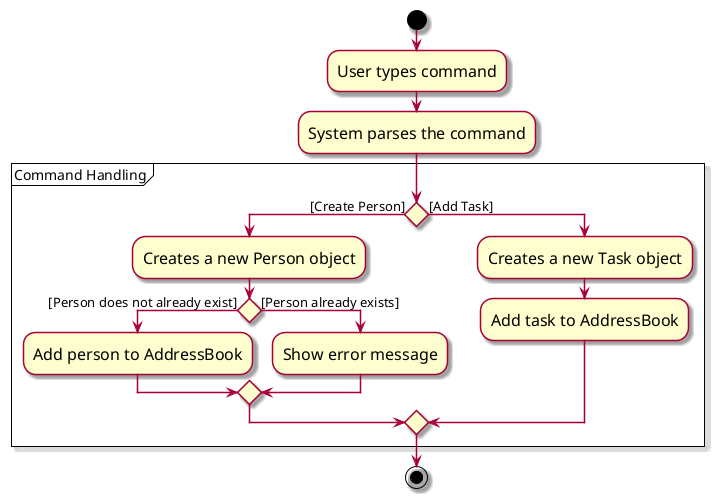 @startuml
skin rose
skinparam ActivityFontSize 16
skinparam ArrowFontSize 13
start
:User types command;
:System parses the command;

partition "Command Handling" {
  if () then ([Create Person])
    :Creates a new Person object;
    if () then ([Person does not already exist])
      :Add person to AddressBook;
    else ([Person already exists])
      :Show error message;
    endif
  else ([Add Task])
    :Creates a new Task object;
    :Add task to AddressBook;
  endif
}
stop
@enduml
